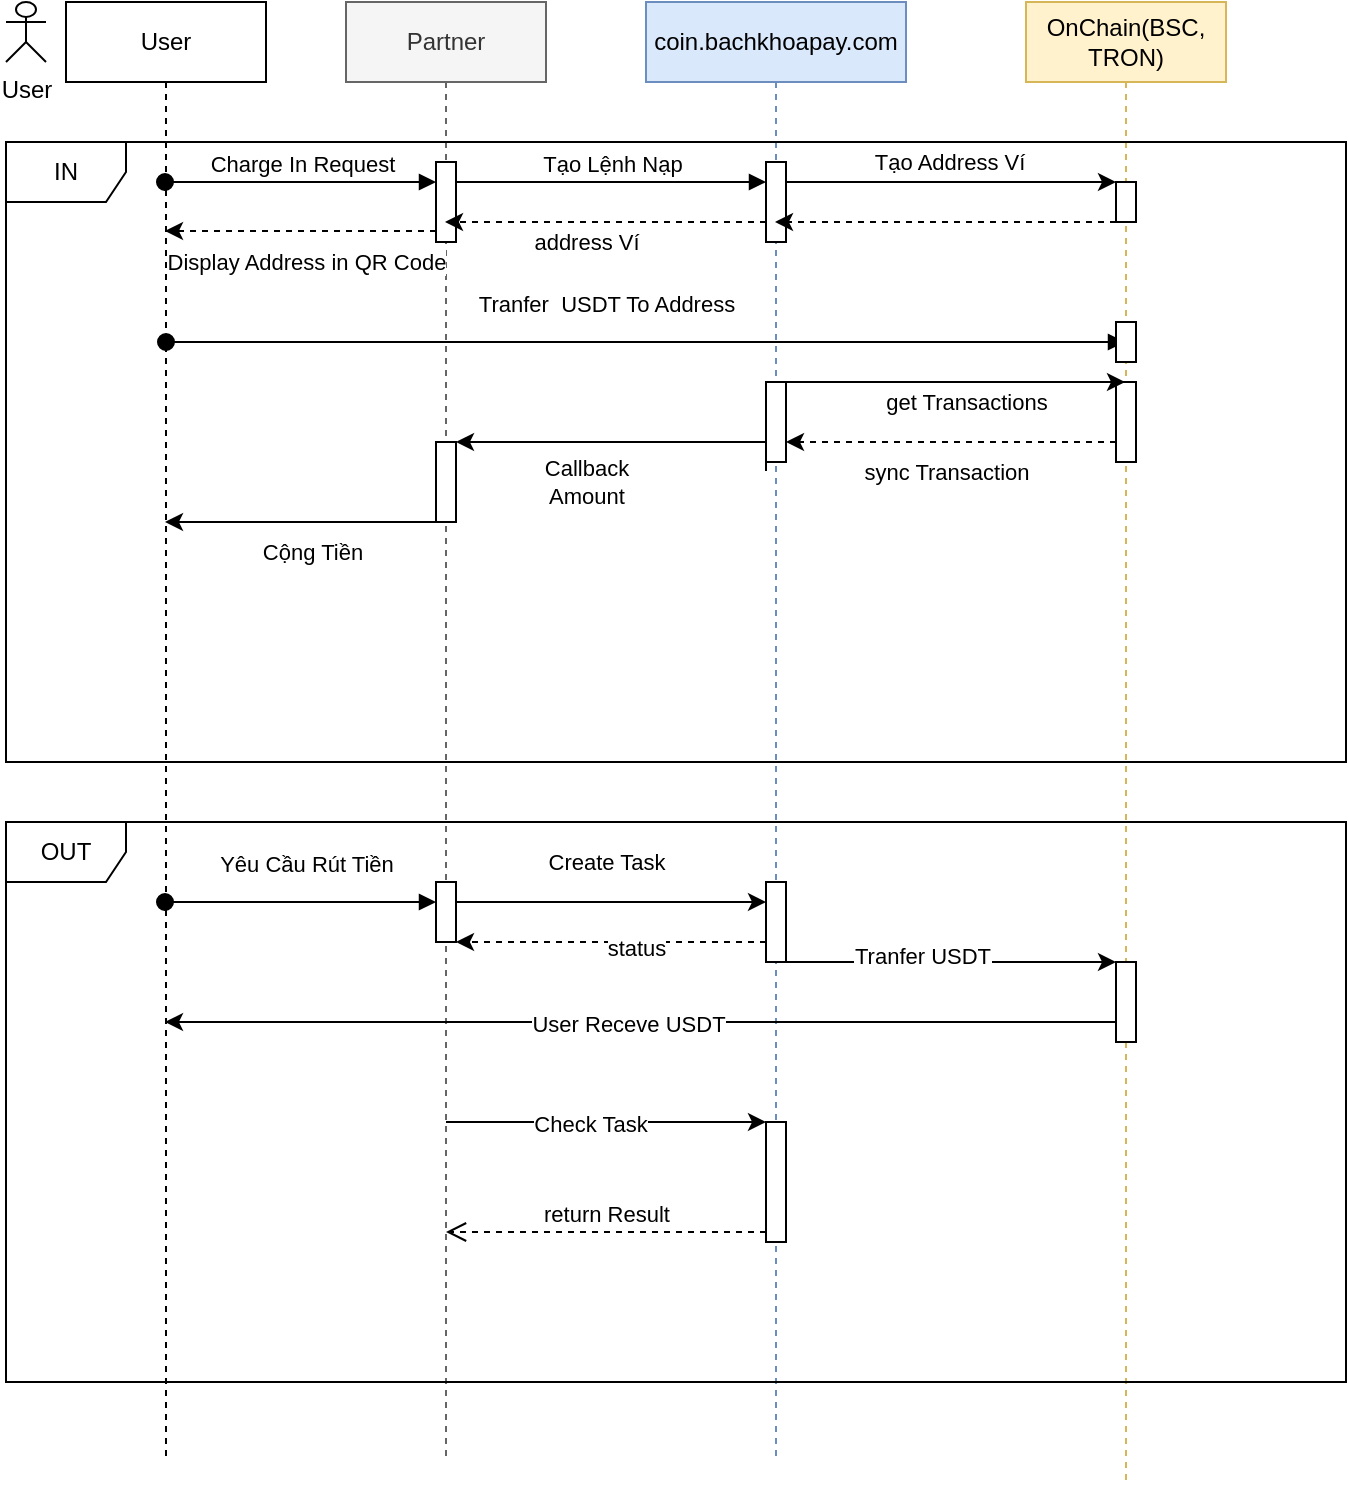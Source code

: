 <mxfile version="24.7.6">
  <diagram name="Page-1" id="2YBvvXClWsGukQMizWep">
    <mxGraphModel dx="1434" dy="1381" grid="1" gridSize="10" guides="1" tooltips="1" connect="1" arrows="1" fold="1" page="1" pageScale="1" pageWidth="850" pageHeight="1100" math="0" shadow="0">
      <root>
        <mxCell id="0" />
        <mxCell id="1" parent="0" />
        <mxCell id="aM9ryv3xv72pqoxQDRHE-1" value="Partner" style="shape=umlLifeline;perimeter=lifelinePerimeter;whiteSpace=wrap;html=1;container=0;dropTarget=0;collapsible=0;recursiveResize=0;outlineConnect=0;portConstraint=eastwest;newEdgeStyle={&quot;edgeStyle&quot;:&quot;elbowEdgeStyle&quot;,&quot;elbow&quot;:&quot;vertical&quot;,&quot;curved&quot;:0,&quot;rounded&quot;:0};fillColor=#f5f5f5;fontColor=#333333;strokeColor=#666666;" parent="1" vertex="1">
          <mxGeometry x="230" y="60" width="100" height="730" as="geometry" />
        </mxCell>
        <mxCell id="aM9ryv3xv72pqoxQDRHE-2" value="" style="html=1;points=[];perimeter=orthogonalPerimeter;outlineConnect=0;targetShapes=umlLifeline;portConstraint=eastwest;newEdgeStyle={&quot;edgeStyle&quot;:&quot;elbowEdgeStyle&quot;,&quot;elbow&quot;:&quot;vertical&quot;,&quot;curved&quot;:0,&quot;rounded&quot;:0};" parent="aM9ryv3xv72pqoxQDRHE-1" vertex="1">
          <mxGeometry x="45" y="80" width="10" height="40" as="geometry" />
        </mxCell>
        <mxCell id="aZnRzv1SFX0IplNiYT6L-41" value="" style="html=1;points=[];perimeter=orthogonalPerimeter;outlineConnect=0;targetShapes=umlLifeline;portConstraint=eastwest;newEdgeStyle={&quot;edgeStyle&quot;:&quot;elbowEdgeStyle&quot;,&quot;elbow&quot;:&quot;vertical&quot;,&quot;curved&quot;:0,&quot;rounded&quot;:0};" vertex="1" parent="aM9ryv3xv72pqoxQDRHE-1">
          <mxGeometry x="45" y="220" width="10" height="40" as="geometry" />
        </mxCell>
        <mxCell id="aZnRzv1SFX0IplNiYT6L-55" value="" style="html=1;points=[];perimeter=orthogonalPerimeter;outlineConnect=0;targetShapes=umlLifeline;portConstraint=eastwest;newEdgeStyle={&quot;edgeStyle&quot;:&quot;elbowEdgeStyle&quot;,&quot;elbow&quot;:&quot;vertical&quot;,&quot;curved&quot;:0,&quot;rounded&quot;:0};" vertex="1" parent="aM9ryv3xv72pqoxQDRHE-1">
          <mxGeometry x="45" y="440" width="10" height="30" as="geometry" />
        </mxCell>
        <mxCell id="aM9ryv3xv72pqoxQDRHE-5" value="coin.bachkhoapay.com" style="shape=umlLifeline;perimeter=lifelinePerimeter;whiteSpace=wrap;html=1;container=0;dropTarget=0;collapsible=0;recursiveResize=0;outlineConnect=0;portConstraint=eastwest;newEdgeStyle={&quot;edgeStyle&quot;:&quot;elbowEdgeStyle&quot;,&quot;elbow&quot;:&quot;vertical&quot;,&quot;curved&quot;:0,&quot;rounded&quot;:0};fillColor=#dae8fc;strokeColor=#6c8ebf;" parent="1" vertex="1">
          <mxGeometry x="380" y="60" width="130" height="730" as="geometry" />
        </mxCell>
        <mxCell id="aM9ryv3xv72pqoxQDRHE-6" value="" style="html=1;points=[];perimeter=orthogonalPerimeter;outlineConnect=0;targetShapes=umlLifeline;portConstraint=eastwest;newEdgeStyle={&quot;edgeStyle&quot;:&quot;elbowEdgeStyle&quot;,&quot;elbow&quot;:&quot;vertical&quot;,&quot;curved&quot;:0,&quot;rounded&quot;:0};" parent="aM9ryv3xv72pqoxQDRHE-5" vertex="1">
          <mxGeometry x="60" y="80" width="10" height="40" as="geometry" />
        </mxCell>
        <mxCell id="aZnRzv1SFX0IplNiYT6L-29" value="" style="html=1;points=[];perimeter=orthogonalPerimeter;outlineConnect=0;targetShapes=umlLifeline;portConstraint=eastwest;newEdgeStyle={&quot;edgeStyle&quot;:&quot;elbowEdgeStyle&quot;,&quot;elbow&quot;:&quot;vertical&quot;,&quot;curved&quot;:0,&quot;rounded&quot;:0};" vertex="1" parent="aM9ryv3xv72pqoxQDRHE-5">
          <mxGeometry x="60" y="190" width="10" height="40" as="geometry" />
        </mxCell>
        <mxCell id="aZnRzv1SFX0IplNiYT6L-56" value="" style="html=1;points=[];perimeter=orthogonalPerimeter;outlineConnect=0;targetShapes=umlLifeline;portConstraint=eastwest;newEdgeStyle={&quot;edgeStyle&quot;:&quot;elbowEdgeStyle&quot;,&quot;elbow&quot;:&quot;vertical&quot;,&quot;curved&quot;:0,&quot;rounded&quot;:0};" vertex="1" parent="aM9ryv3xv72pqoxQDRHE-5">
          <mxGeometry x="60" y="440" width="10" height="40" as="geometry" />
        </mxCell>
        <mxCell id="aZnRzv1SFX0IplNiYT6L-76" value="" style="html=1;points=[[0,0,0,0,5],[0,1,0,0,-5],[1,0,0,0,5],[1,1,0,0,-5]];perimeter=orthogonalPerimeter;outlineConnect=0;targetShapes=umlLifeline;portConstraint=eastwest;newEdgeStyle={&quot;curved&quot;:0,&quot;rounded&quot;:0};" vertex="1" parent="aM9ryv3xv72pqoxQDRHE-5">
          <mxGeometry x="60" y="560" width="10" height="60" as="geometry" />
        </mxCell>
        <mxCell id="aM9ryv3xv72pqoxQDRHE-7" value="Tạo Lệnh Nạp" style="html=1;verticalAlign=bottom;endArrow=block;edgeStyle=elbowEdgeStyle;elbow=vertical;curved=0;rounded=0;" parent="1" source="aM9ryv3xv72pqoxQDRHE-2" target="aM9ryv3xv72pqoxQDRHE-6" edge="1">
          <mxGeometry relative="1" as="geometry">
            <mxPoint x="385" y="160" as="sourcePoint" />
            <Array as="points">
              <mxPoint x="370" y="150" />
            </Array>
          </mxGeometry>
        </mxCell>
        <mxCell id="6JJZ0WglIaExuxRRYJLk-1" value="User" style="shape=umlActor;verticalLabelPosition=bottom;verticalAlign=top;html=1;outlineConnect=0;" parent="1" vertex="1">
          <mxGeometry x="60" y="60" width="20" height="30" as="geometry" />
        </mxCell>
        <mxCell id="aZnRzv1SFX0IplNiYT6L-1" value="OnChain(BSC, TRON)" style="shape=umlLifeline;perimeter=lifelinePerimeter;whiteSpace=wrap;html=1;container=0;dropTarget=0;collapsible=0;recursiveResize=0;outlineConnect=0;portConstraint=eastwest;newEdgeStyle={&quot;edgeStyle&quot;:&quot;elbowEdgeStyle&quot;,&quot;elbow&quot;:&quot;vertical&quot;,&quot;curved&quot;:0,&quot;rounded&quot;:0};fillColor=#fff2cc;strokeColor=#d6b656;" vertex="1" parent="1">
          <mxGeometry x="570" y="60" width="100" height="740" as="geometry" />
        </mxCell>
        <mxCell id="aZnRzv1SFX0IplNiYT6L-2" style="edgeStyle=elbowEdgeStyle;rounded=0;orthogonalLoop=1;jettySize=auto;html=1;elbow=vertical;curved=0;" edge="1" parent="aZnRzv1SFX0IplNiYT6L-1" target="aZnRzv1SFX0IplNiYT6L-1">
          <mxGeometry relative="1" as="geometry">
            <mxPoint x="50" y="105" as="sourcePoint" />
          </mxGeometry>
        </mxCell>
        <mxCell id="aZnRzv1SFX0IplNiYT6L-3" style="edgeStyle=elbowEdgeStyle;rounded=0;orthogonalLoop=1;jettySize=auto;html=1;elbow=vertical;curved=0;" edge="1" parent="aZnRzv1SFX0IplNiYT6L-1" target="aZnRzv1SFX0IplNiYT6L-1">
          <mxGeometry relative="1" as="geometry">
            <mxPoint x="50" y="95" as="sourcePoint" />
          </mxGeometry>
        </mxCell>
        <mxCell id="aZnRzv1SFX0IplNiYT6L-28" value="" style="html=1;points=[];perimeter=orthogonalPerimeter;outlineConnect=0;targetShapes=umlLifeline;portConstraint=eastwest;newEdgeStyle={&quot;edgeStyle&quot;:&quot;elbowEdgeStyle&quot;,&quot;elbow&quot;:&quot;vertical&quot;,&quot;curved&quot;:0,&quot;rounded&quot;:0};" vertex="1" parent="aZnRzv1SFX0IplNiYT6L-1">
          <mxGeometry x="45" y="190" width="10" height="40" as="geometry" />
        </mxCell>
        <mxCell id="aZnRzv1SFX0IplNiYT6L-70" value="" style="html=1;points=[];perimeter=orthogonalPerimeter;outlineConnect=0;targetShapes=umlLifeline;portConstraint=eastwest;newEdgeStyle={&quot;edgeStyle&quot;:&quot;elbowEdgeStyle&quot;,&quot;elbow&quot;:&quot;vertical&quot;,&quot;curved&quot;:0,&quot;rounded&quot;:0};" vertex="1" parent="aZnRzv1SFX0IplNiYT6L-1">
          <mxGeometry x="45" y="480" width="10" height="40" as="geometry" />
        </mxCell>
        <mxCell id="aZnRzv1SFX0IplNiYT6L-9" value="User" style="shape=umlLifeline;perimeter=lifelinePerimeter;whiteSpace=wrap;html=1;container=0;dropTarget=0;collapsible=0;recursiveResize=0;outlineConnect=0;portConstraint=eastwest;newEdgeStyle={&quot;edgeStyle&quot;:&quot;elbowEdgeStyle&quot;,&quot;elbow&quot;:&quot;vertical&quot;,&quot;curved&quot;:0,&quot;rounded&quot;:0};" vertex="1" parent="1">
          <mxGeometry x="90" y="60" width="100" height="730" as="geometry" />
        </mxCell>
        <mxCell id="aM9ryv3xv72pqoxQDRHE-3" value="Charge In Request " style="html=1;verticalAlign=bottom;startArrow=oval;endArrow=block;startSize=8;edgeStyle=elbowEdgeStyle;elbow=vertical;curved=0;rounded=0;" parent="1" edge="1">
          <mxGeometry relative="1" as="geometry">
            <mxPoint x="139.5" y="150" as="sourcePoint" />
            <mxPoint x="275" y="150" as="targetPoint" />
          </mxGeometry>
        </mxCell>
        <mxCell id="aZnRzv1SFX0IplNiYT6L-19" value="" style="edgeStyle=elbowEdgeStyle;rounded=0;orthogonalLoop=1;jettySize=auto;html=1;elbow=vertical;curved=0;dashed=1;" edge="1" parent="1">
          <mxGeometry relative="1" as="geometry">
            <mxPoint x="275" y="174.5" as="sourcePoint" />
            <mxPoint x="139.5" y="174.5" as="targetPoint" />
          </mxGeometry>
        </mxCell>
        <mxCell id="aZnRzv1SFX0IplNiYT6L-20" value="Display Address in QR Code" style="edgeLabel;html=1;align=center;verticalAlign=middle;resizable=0;points=[];" vertex="1" connectable="0" parent="aZnRzv1SFX0IplNiYT6L-19">
          <mxGeometry x="-0.231" y="4" relative="1" as="geometry">
            <mxPoint x="-13" y="11" as="offset" />
          </mxGeometry>
        </mxCell>
        <mxCell id="aZnRzv1SFX0IplNiYT6L-22" style="edgeStyle=elbowEdgeStyle;rounded=0;orthogonalLoop=1;jettySize=auto;html=1;elbow=horizontal;curved=0;" edge="1" parent="1" source="aM9ryv3xv72pqoxQDRHE-6">
          <mxGeometry relative="1" as="geometry">
            <mxPoint x="615" y="150" as="targetPoint" />
            <Array as="points">
              <mxPoint x="540" y="150" />
            </Array>
          </mxGeometry>
        </mxCell>
        <mxCell id="aZnRzv1SFX0IplNiYT6L-23" value="&amp;nbsp;Tạo Address Ví" style="edgeLabel;html=1;align=center;verticalAlign=middle;resizable=0;points=[];" vertex="1" connectable="0" parent="aZnRzv1SFX0IplNiYT6L-22">
          <mxGeometry x="-0.035" relative="1" as="geometry">
            <mxPoint y="-10" as="offset" />
          </mxGeometry>
        </mxCell>
        <mxCell id="aZnRzv1SFX0IplNiYT6L-25" style="edgeStyle=elbowEdgeStyle;rounded=0;orthogonalLoop=1;jettySize=auto;html=1;elbow=vertical;curved=0;dashed=1;" edge="1" parent="1" source="aZnRzv1SFX0IplNiYT6L-51">
          <mxGeometry relative="1" as="geometry">
            <mxPoint x="613.75" y="170" as="sourcePoint" />
            <mxPoint x="444.5" y="170" as="targetPoint" />
          </mxGeometry>
        </mxCell>
        <mxCell id="aZnRzv1SFX0IplNiYT6L-26" value="Tranfer&amp;nbsp; USDT To Address" style="html=1;verticalAlign=bottom;startArrow=oval;endArrow=block;startSize=8;edgeStyle=elbowEdgeStyle;elbow=vertical;curved=0;rounded=0;" edge="1" parent="1" target="aZnRzv1SFX0IplNiYT6L-1">
          <mxGeometry x="-0.082" y="10" relative="1" as="geometry">
            <mxPoint x="140" y="230" as="sourcePoint" />
            <mxPoint x="275.5" y="230" as="targetPoint" />
            <mxPoint as="offset" />
          </mxGeometry>
        </mxCell>
        <mxCell id="aZnRzv1SFX0IplNiYT6L-30" style="edgeStyle=elbowEdgeStyle;rounded=0;orthogonalLoop=1;jettySize=auto;html=1;elbow=horizontal;curved=0;" edge="1" parent="1" source="aZnRzv1SFX0IplNiYT6L-29" target="aZnRzv1SFX0IplNiYT6L-1">
          <mxGeometry relative="1" as="geometry">
            <Array as="points">
              <mxPoint x="520" y="250" />
            </Array>
          </mxGeometry>
        </mxCell>
        <mxCell id="aZnRzv1SFX0IplNiYT6L-61" value="get Transactions " style="edgeLabel;html=1;align=center;verticalAlign=middle;resizable=0;points=[];" vertex="1" connectable="0" parent="aZnRzv1SFX0IplNiYT6L-30">
          <mxGeometry x="0.097" y="-1" relative="1" as="geometry">
            <mxPoint x="-3" y="9" as="offset" />
          </mxGeometry>
        </mxCell>
        <mxCell id="aZnRzv1SFX0IplNiYT6L-31" style="edgeStyle=elbowEdgeStyle;rounded=0;orthogonalLoop=1;jettySize=auto;html=1;elbow=vertical;curved=0;dashed=1;" edge="1" parent="1" target="aZnRzv1SFX0IplNiYT6L-29">
          <mxGeometry relative="1" as="geometry">
            <mxPoint x="615" y="280" as="sourcePoint" />
            <Array as="points">
              <mxPoint x="540" y="280" />
            </Array>
          </mxGeometry>
        </mxCell>
        <mxCell id="aZnRzv1SFX0IplNiYT6L-32" value="sync Transaction" style="edgeLabel;html=1;align=center;verticalAlign=middle;resizable=0;points=[];" vertex="1" connectable="0" parent="aZnRzv1SFX0IplNiYT6L-31">
          <mxGeometry x="0.297" y="2" relative="1" as="geometry">
            <mxPoint x="22" y="13" as="offset" />
          </mxGeometry>
        </mxCell>
        <mxCell id="aZnRzv1SFX0IplNiYT6L-39" value="" style="edgeStyle=elbowEdgeStyle;rounded=0;orthogonalLoop=1;jettySize=auto;html=1;elbow=vertical;curved=0;" edge="1" parent="1">
          <mxGeometry relative="1" as="geometry">
            <mxPoint x="440" y="294.5" as="sourcePoint" />
            <mxPoint x="285" y="280" as="targetPoint" />
            <Array as="points">
              <mxPoint x="360" y="280" />
            </Array>
          </mxGeometry>
        </mxCell>
        <mxCell id="aZnRzv1SFX0IplNiYT6L-40" value="&lt;div&gt;Callback&lt;/div&gt;&lt;div&gt;Amount &lt;br&gt;&lt;/div&gt;" style="edgeLabel;html=1;align=center;verticalAlign=middle;resizable=0;points=[];" vertex="1" connectable="0" parent="aZnRzv1SFX0IplNiYT6L-39">
          <mxGeometry x="-0.053" relative="1" as="geometry">
            <mxPoint x="-24" y="20" as="offset" />
          </mxGeometry>
        </mxCell>
        <mxCell id="aZnRzv1SFX0IplNiYT6L-42" value="" style="edgeStyle=elbowEdgeStyle;rounded=0;orthogonalLoop=1;jettySize=auto;html=1;elbow=vertical;curved=0;" edge="1" parent="1">
          <mxGeometry relative="1" as="geometry">
            <mxPoint x="280" y="320" as="sourcePoint" />
            <mxPoint x="139.5" y="320" as="targetPoint" />
          </mxGeometry>
        </mxCell>
        <mxCell id="aZnRzv1SFX0IplNiYT6L-43" value="Cộng Tiền " style="edgeLabel;html=1;align=center;verticalAlign=middle;resizable=0;points=[];" vertex="1" connectable="0" parent="aZnRzv1SFX0IplNiYT6L-42">
          <mxGeometry x="-0.218" y="-2" relative="1" as="geometry">
            <mxPoint x="-12" y="17" as="offset" />
          </mxGeometry>
        </mxCell>
        <mxCell id="aZnRzv1SFX0IplNiYT6L-47" value="" style="edgeStyle=elbowEdgeStyle;rounded=0;orthogonalLoop=1;jettySize=auto;html=1;elbow=vertical;curved=0;dashed=1;" edge="1" parent="1">
          <mxGeometry relative="1" as="geometry">
            <mxPoint x="440" y="170" as="sourcePoint" />
            <mxPoint x="279.5" y="170" as="targetPoint" />
          </mxGeometry>
        </mxCell>
        <mxCell id="aZnRzv1SFX0IplNiYT6L-48" value="address Ví" style="edgeLabel;html=1;align=center;verticalAlign=middle;resizable=0;points=[];" vertex="1" connectable="0" parent="aZnRzv1SFX0IplNiYT6L-47">
          <mxGeometry x="-0.29" y="2" relative="1" as="geometry">
            <mxPoint x="-33" y="8" as="offset" />
          </mxGeometry>
        </mxCell>
        <mxCell id="aZnRzv1SFX0IplNiYT6L-52" value="" style="edgeStyle=elbowEdgeStyle;rounded=0;orthogonalLoop=1;jettySize=auto;html=1;elbow=vertical;curved=0;dashed=1;" edge="1" parent="1" target="aZnRzv1SFX0IplNiYT6L-51">
          <mxGeometry relative="1" as="geometry">
            <mxPoint x="613.75" y="170" as="sourcePoint" />
            <mxPoint x="444.5" y="170" as="targetPoint" />
          </mxGeometry>
        </mxCell>
        <mxCell id="aZnRzv1SFX0IplNiYT6L-51" value="" style="html=1;points=[];perimeter=orthogonalPerimeter;outlineConnect=0;targetShapes=umlLifeline;portConstraint=eastwest;newEdgeStyle={&quot;edgeStyle&quot;:&quot;elbowEdgeStyle&quot;,&quot;elbow&quot;:&quot;vertical&quot;,&quot;curved&quot;:0,&quot;rounded&quot;:0};" vertex="1" parent="1">
          <mxGeometry x="615" y="150" width="10" height="20" as="geometry" />
        </mxCell>
        <mxCell id="aZnRzv1SFX0IplNiYT6L-53" value="OUT" style="shape=umlFrame;whiteSpace=wrap;html=1;pointerEvents=0;" vertex="1" parent="1">
          <mxGeometry x="60" y="470" width="670" height="280" as="geometry" />
        </mxCell>
        <mxCell id="aZnRzv1SFX0IplNiYT6L-54" value="Yêu Cầu Rút Tiền" style="html=1;verticalAlign=bottom;startArrow=oval;endArrow=block;startSize=8;edgeStyle=elbowEdgeStyle;elbow=vertical;curved=0;rounded=0;" edge="1" parent="1">
          <mxGeometry x="0.041" y="10" relative="1" as="geometry">
            <mxPoint x="139.5" y="510" as="sourcePoint" />
            <mxPoint x="275" y="510" as="targetPoint" />
            <mxPoint as="offset" />
          </mxGeometry>
        </mxCell>
        <mxCell id="aZnRzv1SFX0IplNiYT6L-57" value="Create Task " style="edgeStyle=elbowEdgeStyle;rounded=0;orthogonalLoop=1;jettySize=auto;html=1;elbow=vertical;curved=0;" edge="1" parent="1" source="aZnRzv1SFX0IplNiYT6L-55" target="aZnRzv1SFX0IplNiYT6L-56">
          <mxGeometry x="-0.032" y="20" relative="1" as="geometry">
            <Array as="points">
              <mxPoint x="360" y="510" />
            </Array>
            <mxPoint as="offset" />
          </mxGeometry>
        </mxCell>
        <mxCell id="aZnRzv1SFX0IplNiYT6L-62" value="" style="html=1;points=[];perimeter=orthogonalPerimeter;outlineConnect=0;targetShapes=umlLifeline;portConstraint=eastwest;newEdgeStyle={&quot;edgeStyle&quot;:&quot;elbowEdgeStyle&quot;,&quot;elbow&quot;:&quot;vertical&quot;,&quot;curved&quot;:0,&quot;rounded&quot;:0};" vertex="1" parent="1">
          <mxGeometry x="615" y="220" width="10" height="20" as="geometry" />
        </mxCell>
        <mxCell id="aZnRzv1SFX0IplNiYT6L-68" style="edgeStyle=elbowEdgeStyle;rounded=0;orthogonalLoop=1;jettySize=auto;html=1;elbow=vertical;curved=0;" edge="1" parent="1">
          <mxGeometry relative="1" as="geometry">
            <mxPoint x="445.5" y="540" as="sourcePoint" />
            <mxPoint x="615" y="540" as="targetPoint" />
          </mxGeometry>
        </mxCell>
        <mxCell id="aZnRzv1SFX0IplNiYT6L-81" value="Tranfer USDT " style="edgeLabel;html=1;align=center;verticalAlign=middle;resizable=0;points=[];" vertex="1" connectable="0" parent="aZnRzv1SFX0IplNiYT6L-68">
          <mxGeometry x="-0.144" y="3" relative="1" as="geometry">
            <mxPoint as="offset" />
          </mxGeometry>
        </mxCell>
        <mxCell id="aZnRzv1SFX0IplNiYT6L-71" style="edgeStyle=elbowEdgeStyle;rounded=0;orthogonalLoop=1;jettySize=auto;html=1;elbow=vertical;curved=0;" edge="1" parent="1">
          <mxGeometry relative="1" as="geometry">
            <mxPoint x="615" y="570" as="sourcePoint" />
            <mxPoint x="139.5" y="570" as="targetPoint" />
            <Array as="points">
              <mxPoint x="480" y="570" />
            </Array>
          </mxGeometry>
        </mxCell>
        <mxCell id="aZnRzv1SFX0IplNiYT6L-72" value="User Receve USDT" style="edgeLabel;html=1;align=center;verticalAlign=middle;resizable=0;points=[];" vertex="1" connectable="0" parent="aZnRzv1SFX0IplNiYT6L-71">
          <mxGeometry x="0.026" y="1" relative="1" as="geometry">
            <mxPoint as="offset" />
          </mxGeometry>
        </mxCell>
        <mxCell id="aZnRzv1SFX0IplNiYT6L-74" style="edgeStyle=elbowEdgeStyle;rounded=0;orthogonalLoop=1;jettySize=auto;html=1;elbow=vertical;curved=0;" edge="1" parent="1">
          <mxGeometry relative="1" as="geometry">
            <mxPoint x="280" y="620" as="sourcePoint" />
            <mxPoint x="440" y="620" as="targetPoint" />
            <Array as="points">
              <mxPoint x="335.5" y="620" />
            </Array>
          </mxGeometry>
        </mxCell>
        <mxCell id="aZnRzv1SFX0IplNiYT6L-75" value="Check Task " style="edgeLabel;html=1;align=center;verticalAlign=middle;resizable=0;points=[];" vertex="1" connectable="0" parent="aZnRzv1SFX0IplNiYT6L-74">
          <mxGeometry x="-0.097" y="-1" relative="1" as="geometry">
            <mxPoint as="offset" />
          </mxGeometry>
        </mxCell>
        <mxCell id="aZnRzv1SFX0IplNiYT6L-78" value="return Result " style="html=1;verticalAlign=bottom;endArrow=open;dashed=1;endSize=8;curved=0;rounded=0;exitX=0;exitY=1;exitDx=0;exitDy=-5;" edge="1" source="aZnRzv1SFX0IplNiYT6L-76" parent="1" target="aM9ryv3xv72pqoxQDRHE-1">
          <mxGeometry relative="1" as="geometry">
            <mxPoint x="370" y="675" as="targetPoint" />
          </mxGeometry>
        </mxCell>
        <mxCell id="aZnRzv1SFX0IplNiYT6L-79" value="IN" style="shape=umlFrame;whiteSpace=wrap;html=1;pointerEvents=0;" vertex="1" parent="1">
          <mxGeometry x="60" y="130" width="670" height="310" as="geometry" />
        </mxCell>
        <mxCell id="aZnRzv1SFX0IplNiYT6L-83" style="edgeStyle=elbowEdgeStyle;rounded=0;orthogonalLoop=1;jettySize=auto;html=1;elbow=vertical;curved=0;dashed=1;" edge="1" parent="1" source="aZnRzv1SFX0IplNiYT6L-56" target="aZnRzv1SFX0IplNiYT6L-55">
          <mxGeometry relative="1" as="geometry">
            <Array as="points">
              <mxPoint x="360" y="530" />
            </Array>
          </mxGeometry>
        </mxCell>
        <mxCell id="aZnRzv1SFX0IplNiYT6L-84" value="status" style="edgeLabel;html=1;align=center;verticalAlign=middle;resizable=0;points=[];" vertex="1" connectable="0" parent="aZnRzv1SFX0IplNiYT6L-83">
          <mxGeometry x="-0.161" y="3" relative="1" as="geometry">
            <mxPoint as="offset" />
          </mxGeometry>
        </mxCell>
      </root>
    </mxGraphModel>
  </diagram>
</mxfile>
